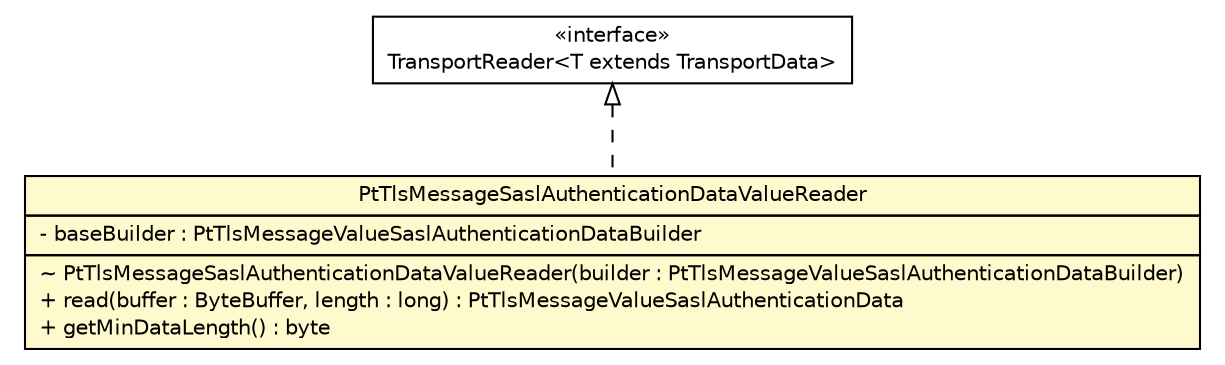 #!/usr/local/bin/dot
#
# Class diagram 
# Generated by UMLGraph version R5_6 (http://www.umlgraph.org/)
#

digraph G {
	edge [fontname="Helvetica",fontsize=10,labelfontname="Helvetica",labelfontsize=10];
	node [fontname="Helvetica",fontsize=10,shape=plaintext];
	nodesep=0.25;
	ranksep=0.5;
	// de.hsbremen.tc.tnc.message.t.serialize.bytebuffer.TransportReader<T extends de.hsbremen.tc.tnc.message.t.TransportData>
	c138445 [label=<<table title="de.hsbremen.tc.tnc.message.t.serialize.bytebuffer.TransportReader" border="0" cellborder="1" cellspacing="0" cellpadding="2" port="p" href="../../../../../../../de/hsbremen/tc/tnc/message/t/serialize/bytebuffer/TransportReader.html">
		<tr><td><table border="0" cellspacing="0" cellpadding="1">
<tr><td align="center" balign="center"> &#171;interface&#187; </td></tr>
<tr><td align="center" balign="center"> TransportReader&lt;T extends TransportData&gt; </td></tr>
		</table></td></tr>
		</table>>, URL="../../../../../../../de/hsbremen/tc/tnc/message/t/serialize/bytebuffer/TransportReader.html", fontname="Helvetica", fontcolor="black", fontsize=10.0];
	// org.ietf.nea.pt.serialize.reader.bytebuffer.PtTlsMessageSaslAuthenticationDataValueReader
	c138489 [label=<<table title="org.ietf.nea.pt.serialize.reader.bytebuffer.PtTlsMessageSaslAuthenticationDataValueReader" border="0" cellborder="1" cellspacing="0" cellpadding="2" port="p" bgcolor="lemonChiffon" href="./PtTlsMessageSaslAuthenticationDataValueReader.html">
		<tr><td><table border="0" cellspacing="0" cellpadding="1">
<tr><td align="center" balign="center"> PtTlsMessageSaslAuthenticationDataValueReader </td></tr>
		</table></td></tr>
		<tr><td><table border="0" cellspacing="0" cellpadding="1">
<tr><td align="left" balign="left"> - baseBuilder : PtTlsMessageValueSaslAuthenticationDataBuilder </td></tr>
		</table></td></tr>
		<tr><td><table border="0" cellspacing="0" cellpadding="1">
<tr><td align="left" balign="left"> ~ PtTlsMessageSaslAuthenticationDataValueReader(builder : PtTlsMessageValueSaslAuthenticationDataBuilder) </td></tr>
<tr><td align="left" balign="left"> + read(buffer : ByteBuffer, length : long) : PtTlsMessageValueSaslAuthenticationData </td></tr>
<tr><td align="left" balign="left"> + getMinDataLength() : byte </td></tr>
		</table></td></tr>
		</table>>, URL="./PtTlsMessageSaslAuthenticationDataValueReader.html", fontname="Helvetica", fontcolor="black", fontsize=10.0];
	//org.ietf.nea.pt.serialize.reader.bytebuffer.PtTlsMessageSaslAuthenticationDataValueReader implements de.hsbremen.tc.tnc.message.t.serialize.bytebuffer.TransportReader<T extends de.hsbremen.tc.tnc.message.t.TransportData>
	c138445:p -> c138489:p [dir=back,arrowtail=empty,style=dashed];
}

